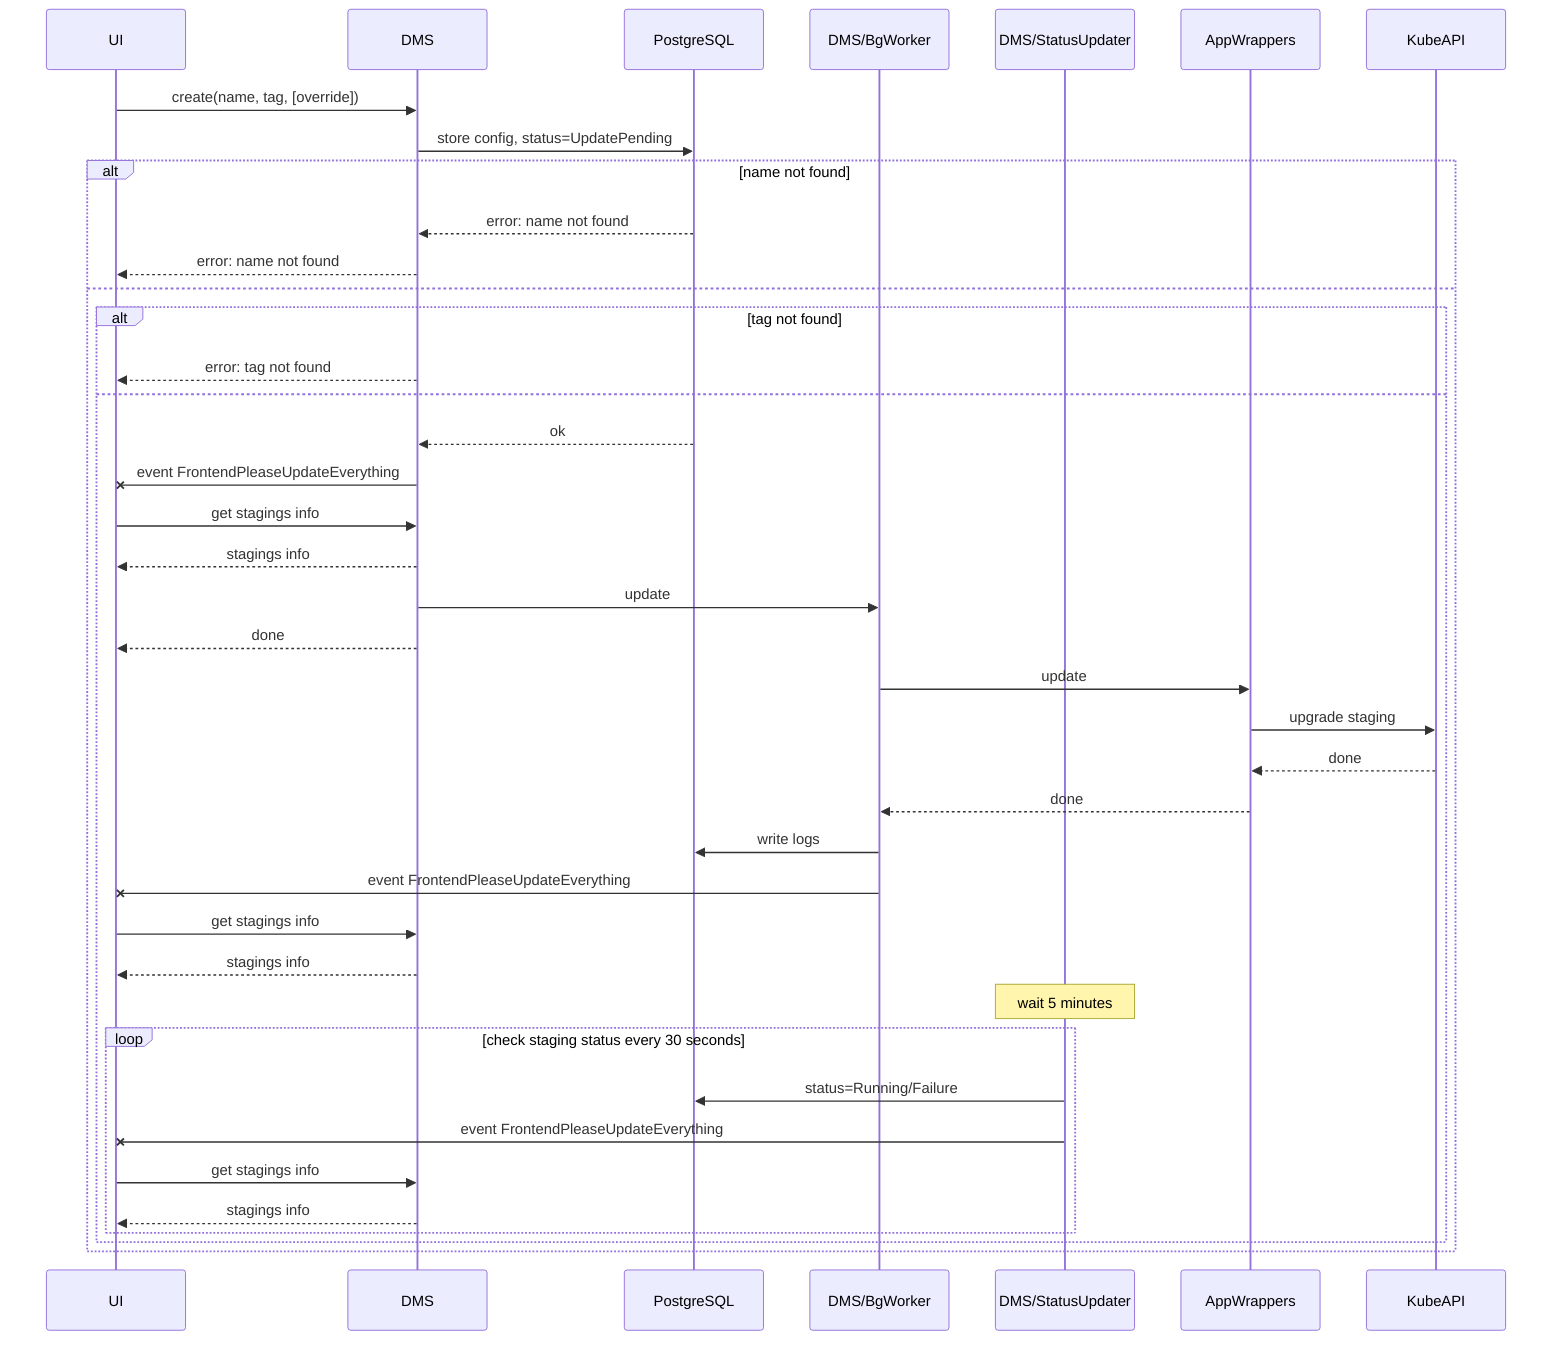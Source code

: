 sequenceDiagram
    participant UI
    participant DMS
    participant PostgreSQL
    participant DMS/BgWorker
    participant DMS/StatusUpdater
    participant AppWrappers
    participant KubeAPI
    UI->>DMS: create(name, tag, [override])
    DMS->>PostgreSQL: store config, status=UpdatePending
    alt name not found
        PostgreSQL-->>DMS: error: name not found
        DMS-->>UI: error: name not found
    else
        alt tag not found
            DMS-->>UI: error: tag not found
        else
            PostgreSQL-->>DMS: ok
            DMS-xUI: event FrontendPleaseUpdateEverything
            UI->>DMS: get stagings info
            DMS-->>UI: stagings info
            DMS->>DMS/BgWorker: update
            DMS-->>UI: done
            DMS/BgWorker->>AppWrappers: update
            AppWrappers->>KubeAPI: upgrade staging
            KubeAPI-->>AppWrappers: done
            AppWrappers-->>DMS/BgWorker: done
            DMS/BgWorker->>PostgreSQL: write logs
            DMS/BgWorker-xUI: event FrontendPleaseUpdateEverything
            UI->>DMS: get stagings info
            DMS-->>UI: stagings info
            Note over DMS/StatusUpdater: wait 5 minutes
            loop check staging status every 30 seconds
                DMS/StatusUpdater->>PostgreSQL: status=Running/Failure
                DMS/StatusUpdater-xUI: event FrontendPleaseUpdateEverything
                UI->>DMS: get stagings info
                DMS-->>UI: stagings info
            end
        end
    end